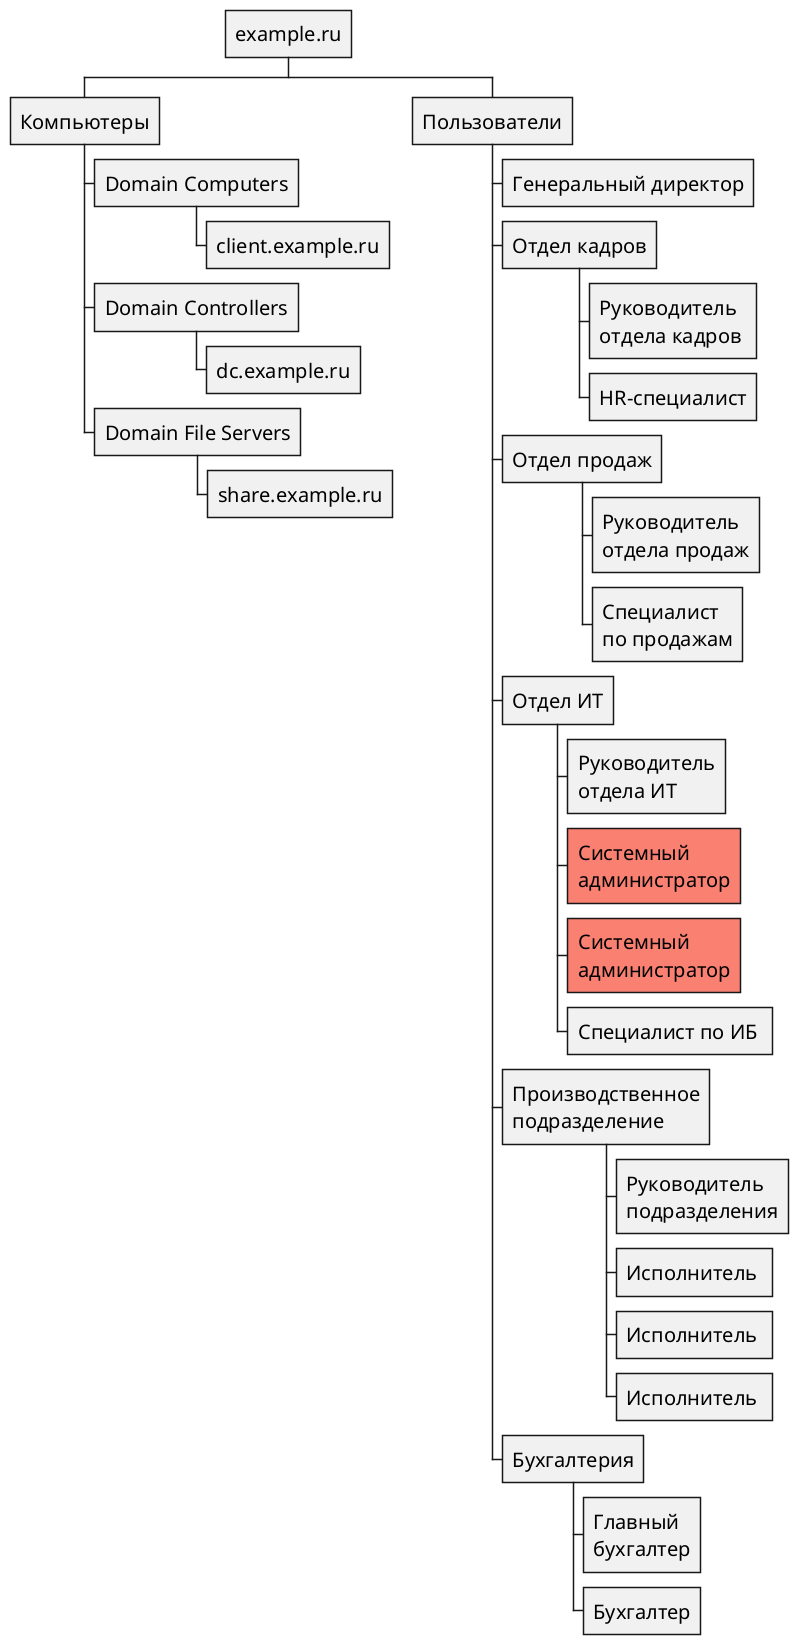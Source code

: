 @startwbs domain
skinparam DefaultFontSize 20

* example.ru

** Компьютеры

*** Domain Computers
**** client.example.ru
*** Domain Controllers
**** dc.example.ru
*** Domain File Servers
**** share.example.ru

** Пользователи

*** Генеральный директор

*** Отдел кадров
****:Руководитель 
отдела кадров ;
****  HR-специалист

*** Отдел продаж
****:Руководитель 
отдела продаж;
****:Специалист
по продажам;

*** Отдел ИТ
****:Руководитель
отдела ИТ;
****[#Salmon]:Системный
администратор;
****[#Salmon]:Системный
администратор;
****  Специалист по ИБ 

***:Производственное
подразделение;
****:Руководитель
подразделения;
****  Исполнитель 
****  Исполнитель 
****  Исполнитель 

*** Бухгалтерия
****:Главный
бухгалтер;
****  Бухгалтер




@endwbs